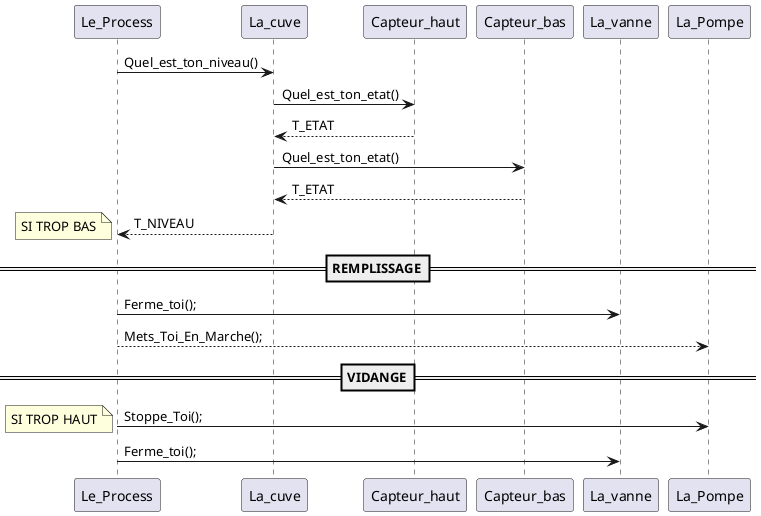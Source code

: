 @startuml

Le_Process -> La_cuve : Quel_est_ton_niveau()
La_cuve ->Capteur_haut : Quel_est_ton_etat()
Capteur_haut-->La_cuve  : T_ETAT
La_cuve ->Capteur_bas : Quel_est_ton_etat()
Capteur_bas-->La_cuve  : T_ETAT
La_cuve --> Le_Process : T_NIVEAU

==REMPLISSAGE==
note left: SI TROP BAS
Le_Process->La_vanne : Ferme_toi();
Le_Process -->La_Pompe : Mets_Toi_En_Marche();

==VIDANGE== 
Le_Process->La_Pompe : Stoppe_Toi();
note left : SI TROP HAUT
Le_Process -> La_vanne  : Ferme_toi();

@enduml